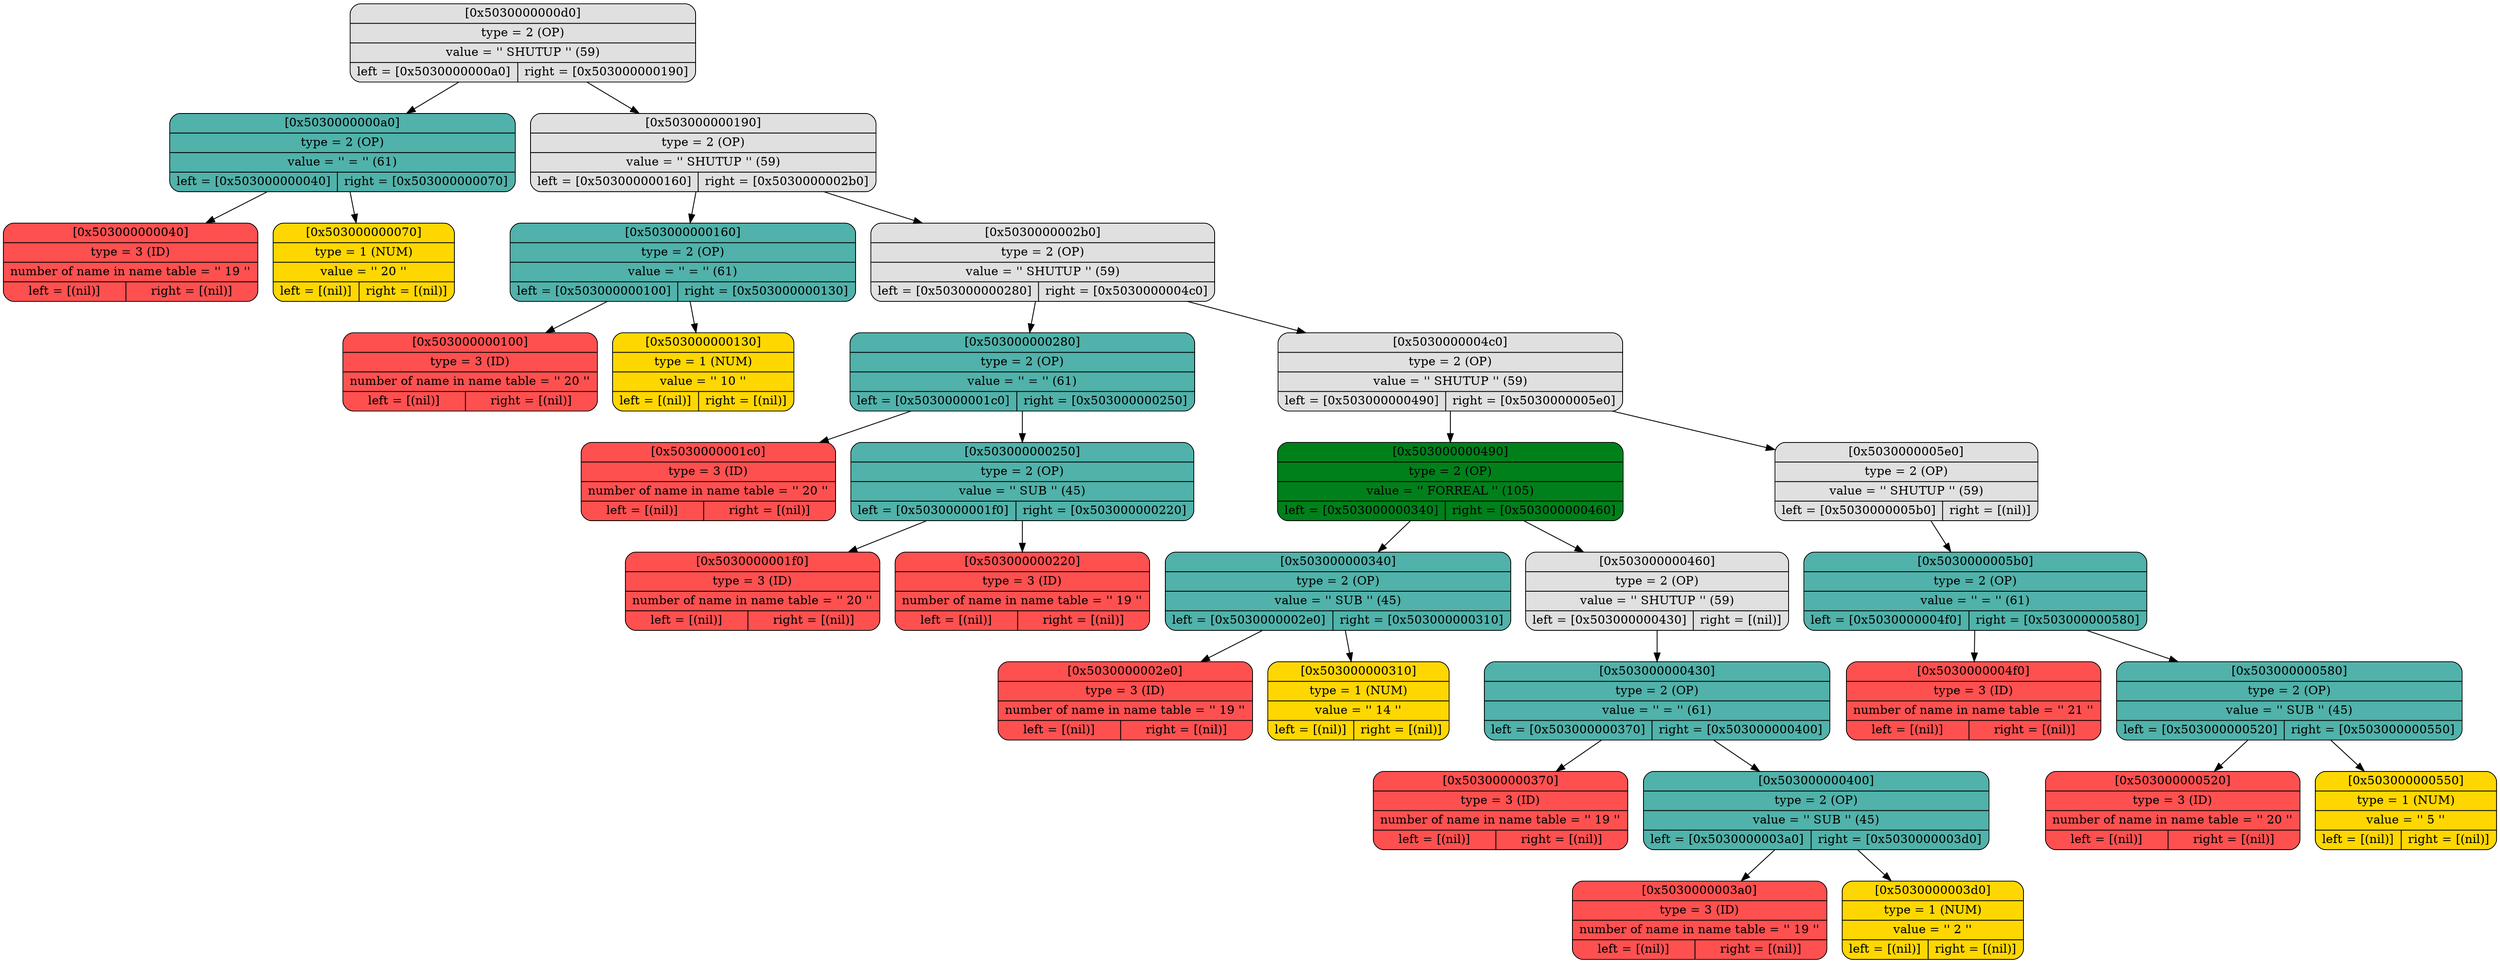digraph
{
bgcolor="transparent"
node0x5030000000d0 [shape=Mrecord; label = " { [0x5030000000d0] | type = 2 (OP)   | value = '' SHUTUP ''  (59) | { left = [0x5030000000a0] | right = [0x503000000190] } }"; style = filled; fillcolor = "#E0E0E0"];
node0x5030000000d0 -> node0x5030000000a0;
node0x5030000000d0 -> node0x503000000190;
node0x5030000000a0 [shape=Mrecord; label = " { [0x5030000000a0] | type = 2 (OP)   | value = '' = ''  (61) | { left = [0x503000000040] | right = [0x503000000070] } }"; style = filled; fillcolor = "#50B2AA"];
node0x5030000000a0 -> node0x503000000040;
node0x5030000000a0 -> node0x503000000070;
node0x503000000040 [shape=Mrecord; label = " { [0x503000000040] | type = 3 (ID)   | number of name in name table = '' 19 '' | { left = [(nil)] | right = [(nil)] } }"; style = filled; fillcolor = "#FF5050"];
node0x503000000070 [shape=Mrecord; label = " { [0x503000000070] | type = 1 (NUM)  | value = '' 20 ''  | { left = [(nil)] | right = [(nil)] } }"; style = filled; fillcolor = "#FFD700"];
node0x503000000190 [shape=Mrecord; label = " { [0x503000000190] | type = 2 (OP)   | value = '' SHUTUP ''  (59) | { left = [0x503000000160] | right = [0x5030000002b0] } }"; style = filled; fillcolor = "#E0E0E0"];
node0x503000000190 -> node0x503000000160;
node0x503000000190 -> node0x5030000002b0;
node0x503000000160 [shape=Mrecord; label = " { [0x503000000160] | type = 2 (OP)   | value = '' = ''  (61) | { left = [0x503000000100] | right = [0x503000000130] } }"; style = filled; fillcolor = "#50B2AA"];
node0x503000000160 -> node0x503000000100;
node0x503000000160 -> node0x503000000130;
node0x503000000100 [shape=Mrecord; label = " { [0x503000000100] | type = 3 (ID)   | number of name in name table = '' 20 '' | { left = [(nil)] | right = [(nil)] } }"; style = filled; fillcolor = "#FF5050"];
node0x503000000130 [shape=Mrecord; label = " { [0x503000000130] | type = 1 (NUM)  | value = '' 10 ''  | { left = [(nil)] | right = [(nil)] } }"; style = filled; fillcolor = "#FFD700"];
node0x5030000002b0 [shape=Mrecord; label = " { [0x5030000002b0] | type = 2 (OP)   | value = '' SHUTUP ''  (59) | { left = [0x503000000280] | right = [0x5030000004c0] } }"; style = filled; fillcolor = "#E0E0E0"];
node0x5030000002b0 -> node0x503000000280;
node0x5030000002b0 -> node0x5030000004c0;
node0x503000000280 [shape=Mrecord; label = " { [0x503000000280] | type = 2 (OP)   | value = '' = ''  (61) | { left = [0x5030000001c0] | right = [0x503000000250] } }"; style = filled; fillcolor = "#50B2AA"];
node0x503000000280 -> node0x5030000001c0;
node0x503000000280 -> node0x503000000250;
node0x5030000001c0 [shape=Mrecord; label = " { [0x5030000001c0] | type = 3 (ID)   | number of name in name table = '' 20 '' | { left = [(nil)] | right = [(nil)] } }"; style = filled; fillcolor = "#FF5050"];
node0x503000000250 [shape=Mrecord; label = " { [0x503000000250] | type = 2 (OP)   | value = '' SUB ''  (45) | { left = [0x5030000001f0] | right = [0x503000000220] } }"; style = filled; fillcolor = "#50B2AA"];
node0x503000000250 -> node0x5030000001f0;
node0x503000000250 -> node0x503000000220;
node0x5030000001f0 [shape=Mrecord; label = " { [0x5030000001f0] | type = 3 (ID)   | number of name in name table = '' 20 '' | { left = [(nil)] | right = [(nil)] } }"; style = filled; fillcolor = "#FF5050"];
node0x503000000220 [shape=Mrecord; label = " { [0x503000000220] | type = 3 (ID)   | number of name in name table = '' 19 '' | { left = [(nil)] | right = [(nil)] } }"; style = filled; fillcolor = "#FF5050"];
node0x5030000004c0 [shape=Mrecord; label = " { [0x5030000004c0] | type = 2 (OP)   | value = '' SHUTUP ''  (59) | { left = [0x503000000490] | right = [0x5030000005e0] } }"; style = filled; fillcolor = "#E0E0E0"];
node0x5030000004c0 -> node0x503000000490;
node0x5030000004c0 -> node0x5030000005e0;
node0x503000000490 [shape=Mrecord; label = " { [0x503000000490] | type = 2 (OP)   | value = '' FORREAL ''  (105) | { left = [0x503000000340] | right = [0x503000000460] } }"; style = filled; fillcolor = "#00801A"];
node0x503000000490 -> node0x503000000340;
node0x503000000490 -> node0x503000000460;
node0x503000000340 [shape=Mrecord; label = " { [0x503000000340] | type = 2 (OP)   | value = '' SUB ''  (45) | { left = [0x5030000002e0] | right = [0x503000000310] } }"; style = filled; fillcolor = "#50B2AA"];
node0x503000000340 -> node0x5030000002e0;
node0x503000000340 -> node0x503000000310;
node0x5030000002e0 [shape=Mrecord; label = " { [0x5030000002e0] | type = 3 (ID)   | number of name in name table = '' 19 '' | { left = [(nil)] | right = [(nil)] } }"; style = filled; fillcolor = "#FF5050"];
node0x503000000310 [shape=Mrecord; label = " { [0x503000000310] | type = 1 (NUM)  | value = '' 14 ''  | { left = [(nil)] | right = [(nil)] } }"; style = filled; fillcolor = "#FFD700"];
node0x503000000460 [shape=Mrecord; label = " { [0x503000000460] | type = 2 (OP)   | value = '' SHUTUP ''  (59) | { left = [0x503000000430] | right = [(nil)] } }"; style = filled; fillcolor = "#E0E0E0"];
node0x503000000460 -> node0x503000000430;
node0x503000000430 [shape=Mrecord; label = " { [0x503000000430] | type = 2 (OP)   | value = '' = ''  (61) | { left = [0x503000000370] | right = [0x503000000400] } }"; style = filled; fillcolor = "#50B2AA"];
node0x503000000430 -> node0x503000000370;
node0x503000000430 -> node0x503000000400;
node0x503000000370 [shape=Mrecord; label = " { [0x503000000370] | type = 3 (ID)   | number of name in name table = '' 19 '' | { left = [(nil)] | right = [(nil)] } }"; style = filled; fillcolor = "#FF5050"];
node0x503000000400 [shape=Mrecord; label = " { [0x503000000400] | type = 2 (OP)   | value = '' SUB ''  (45) | { left = [0x5030000003a0] | right = [0x5030000003d0] } }"; style = filled; fillcolor = "#50B2AA"];
node0x503000000400 -> node0x5030000003a0;
node0x503000000400 -> node0x5030000003d0;
node0x5030000003a0 [shape=Mrecord; label = " { [0x5030000003a0] | type = 3 (ID)   | number of name in name table = '' 19 '' | { left = [(nil)] | right = [(nil)] } }"; style = filled; fillcolor = "#FF5050"];
node0x5030000003d0 [shape=Mrecord; label = " { [0x5030000003d0] | type = 1 (NUM)  | value = '' 2 ''  | { left = [(nil)] | right = [(nil)] } }"; style = filled; fillcolor = "#FFD700"];
node0x5030000005e0 [shape=Mrecord; label = " { [0x5030000005e0] | type = 2 (OP)   | value = '' SHUTUP ''  (59) | { left = [0x5030000005b0] | right = [(nil)] } }"; style = filled; fillcolor = "#E0E0E0"];
node0x5030000005e0 -> node0x5030000005b0;
node0x5030000005b0 [shape=Mrecord; label = " { [0x5030000005b0] | type = 2 (OP)   | value = '' = ''  (61) | { left = [0x5030000004f0] | right = [0x503000000580] } }"; style = filled; fillcolor = "#50B2AA"];
node0x5030000005b0 -> node0x5030000004f0;
node0x5030000005b0 -> node0x503000000580;
node0x5030000004f0 [shape=Mrecord; label = " { [0x5030000004f0] | type = 3 (ID)   | number of name in name table = '' 21 '' | { left = [(nil)] | right = [(nil)] } }"; style = filled; fillcolor = "#FF5050"];
node0x503000000580 [shape=Mrecord; label = " { [0x503000000580] | type = 2 (OP)   | value = '' SUB ''  (45) | { left = [0x503000000520] | right = [0x503000000550] } }"; style = filled; fillcolor = "#50B2AA"];
node0x503000000580 -> node0x503000000520;
node0x503000000580 -> node0x503000000550;
node0x503000000520 [shape=Mrecord; label = " { [0x503000000520] | type = 3 (ID)   | number of name in name table = '' 20 '' | { left = [(nil)] | right = [(nil)] } }"; style = filled; fillcolor = "#FF5050"];
node0x503000000550 [shape=Mrecord; label = " { [0x503000000550] | type = 1 (NUM)  | value = '' 5 ''  | { left = [(nil)] | right = [(nil)] } }"; style = filled; fillcolor = "#FFD700"];

}
